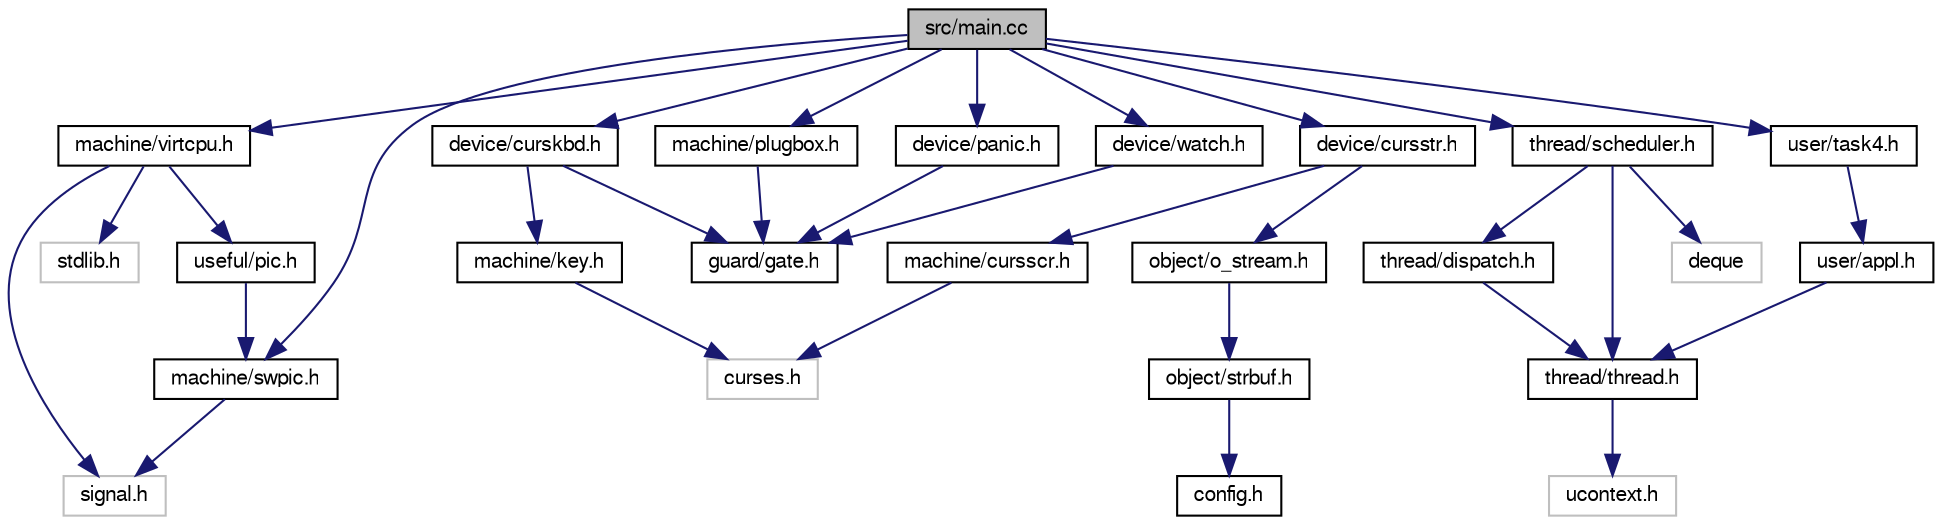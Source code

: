digraph "src/main.cc"
{
  bgcolor="transparent";
  edge [fontname="FreeSans",fontsize="10",labelfontname="FreeSans",labelfontsize="10"];
  node [fontname="FreeSans",fontsize="10",shape=record];
  Node1 [label="src/main.cc",height=0.2,width=0.4,color="black", fillcolor="grey75", style="filled" fontcolor="black"];
  Node1 -> Node2 [color="midnightblue",fontsize="10",style="solid",fontname="FreeSans"];
  Node2 [label="machine/virtcpu.h",height=0.2,width=0.4,color="black",URL="$virtcpu_8h.html"];
  Node2 -> Node3 [color="midnightblue",fontsize="10",style="solid",fontname="FreeSans"];
  Node3 [label="signal.h",height=0.2,width=0.4,color="grey75"];
  Node2 -> Node4 [color="midnightblue",fontsize="10",style="solid",fontname="FreeSans"];
  Node4 [label="stdlib.h",height=0.2,width=0.4,color="grey75"];
  Node2 -> Node5 [color="midnightblue",fontsize="10",style="solid",fontname="FreeSans"];
  Node5 [label="useful/pic.h",height=0.2,width=0.4,color="black",URL="$pic_8h.html"];
  Node5 -> Node6 [color="midnightblue",fontsize="10",style="solid",fontname="FreeSans"];
  Node6 [label="machine/swpic.h",height=0.2,width=0.4,color="black",URL="$swpic_8h.html"];
  Node6 -> Node3 [color="midnightblue",fontsize="10",style="solid",fontname="FreeSans"];
  Node1 -> Node6 [color="midnightblue",fontsize="10",style="solid",fontname="FreeSans"];
  Node1 -> Node7 [color="midnightblue",fontsize="10",style="solid",fontname="FreeSans"];
  Node7 [label="machine/plugbox.h",height=0.2,width=0.4,color="black",URL="$machine_2plugbox_8h.html"];
  Node7 -> Node8 [color="midnightblue",fontsize="10",style="solid",fontname="FreeSans"];
  Node8 [label="guard/gate.h",height=0.2,width=0.4,color="black",URL="$gate_8h.html"];
  Node1 -> Node9 [color="midnightblue",fontsize="10",style="solid",fontname="FreeSans"];
  Node9 [label="device/curskbd.h",height=0.2,width=0.4,color="black",URL="$curskbd_8h.html"];
  Node9 -> Node8 [color="midnightblue",fontsize="10",style="solid",fontname="FreeSans"];
  Node9 -> Node10 [color="midnightblue",fontsize="10",style="solid",fontname="FreeSans"];
  Node10 [label="machine/key.h",height=0.2,width=0.4,color="black",URL="$key_8h.html"];
  Node10 -> Node11 [color="midnightblue",fontsize="10",style="solid",fontname="FreeSans"];
  Node11 [label="curses.h",height=0.2,width=0.4,color="grey75"];
  Node1 -> Node12 [color="midnightblue",fontsize="10",style="solid",fontname="FreeSans"];
  Node12 [label="device/cursstr.h",height=0.2,width=0.4,color="black",URL="$cursstr_8h.html"];
  Node12 -> Node13 [color="midnightblue",fontsize="10",style="solid",fontname="FreeSans"];
  Node13 [label="object/o_stream.h",height=0.2,width=0.4,color="black",URL="$o__stream_8h.html"];
  Node13 -> Node14 [color="midnightblue",fontsize="10",style="solid",fontname="FreeSans"];
  Node14 [label="object/strbuf.h",height=0.2,width=0.4,color="black",URL="$strbuf_8h.html"];
  Node14 -> Node15 [color="midnightblue",fontsize="10",style="solid",fontname="FreeSans"];
  Node15 [label="config.h",height=0.2,width=0.4,color="black",URL="$config_8h.html"];
  Node12 -> Node16 [color="midnightblue",fontsize="10",style="solid",fontname="FreeSans"];
  Node16 [label="machine/cursscr.h",height=0.2,width=0.4,color="black",URL="$cursscr_8h.html"];
  Node16 -> Node11 [color="midnightblue",fontsize="10",style="solid",fontname="FreeSans"];
  Node1 -> Node17 [color="midnightblue",fontsize="10",style="solid",fontname="FreeSans"];
  Node17 [label="device/panic.h",height=0.2,width=0.4,color="black",URL="$device_2panic_8h.html"];
  Node17 -> Node8 [color="midnightblue",fontsize="10",style="solid",fontname="FreeSans"];
  Node1 -> Node18 [color="midnightblue",fontsize="10",style="solid",fontname="FreeSans"];
  Node18 [label="device/watch.h",height=0.2,width=0.4,color="black",URL="$watch_8h.html"];
  Node18 -> Node8 [color="midnightblue",fontsize="10",style="solid",fontname="FreeSans"];
  Node1 -> Node19 [color="midnightblue",fontsize="10",style="solid",fontname="FreeSans"];
  Node19 [label="thread/scheduler.h",height=0.2,width=0.4,color="black",URL="$thread_2scheduler_8h.html"];
  Node19 -> Node20 [color="midnightblue",fontsize="10",style="solid",fontname="FreeSans"];
  Node20 [label="thread/dispatch.h",height=0.2,width=0.4,color="black",URL="$dispatch_8h.html"];
  Node20 -> Node21 [color="midnightblue",fontsize="10",style="solid",fontname="FreeSans"];
  Node21 [label="thread/thread.h",height=0.2,width=0.4,color="black",URL="$thread_8h.html"];
  Node21 -> Node22 [color="midnightblue",fontsize="10",style="solid",fontname="FreeSans"];
  Node22 [label="ucontext.h",height=0.2,width=0.4,color="grey75"];
  Node19 -> Node21 [color="midnightblue",fontsize="10",style="solid",fontname="FreeSans"];
  Node19 -> Node23 [color="midnightblue",fontsize="10",style="solid",fontname="FreeSans"];
  Node23 [label="deque",height=0.2,width=0.4,color="grey75"];
  Node1 -> Node24 [color="midnightblue",fontsize="10",style="solid",fontname="FreeSans"];
  Node24 [label="user/task4.h",height=0.2,width=0.4,color="black",URL="$task4_8h.html"];
  Node24 -> Node25 [color="midnightblue",fontsize="10",style="solid",fontname="FreeSans"];
  Node25 [label="user/appl.h",height=0.2,width=0.4,color="black",URL="$appl_8h.html",tooltip="declaration of basic class for application of the tasks"];
  Node25 -> Node21 [color="midnightblue",fontsize="10",style="solid",fontname="FreeSans"];
}
